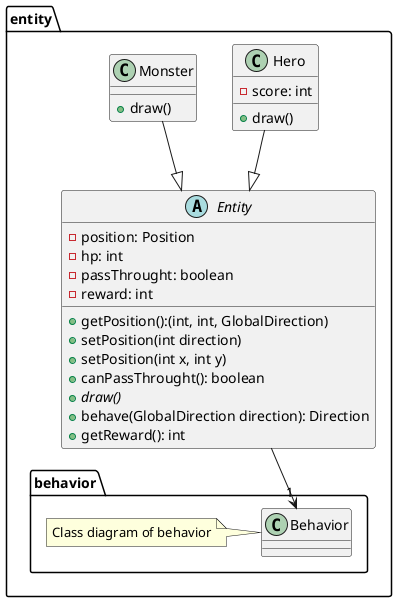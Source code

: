 @startuml

package entity{

    abstract Entity{
        - position: Position
        - hp: int
        - passThrought: boolean
        - reward: int
        + getPosition():(int, int, GlobalDirection)
        + setPosition(int direction)
        + setPosition(int x, int y)
        + canPassThrought(): boolean
        + {abstract} draw()
        + behave(GlobalDirection direction): Direction
        + getReward(): int
    }

    class Hero {
        - score: int
        + draw()
    }

    class Monster{
        + draw()
    }

    package behavior{

        class Behavior{

        }

        note left: Class diagram of behavior

    }


}



Hero --|> Entity
Monster --|> Entity
Entity --> "1" Behavior

@enduml
